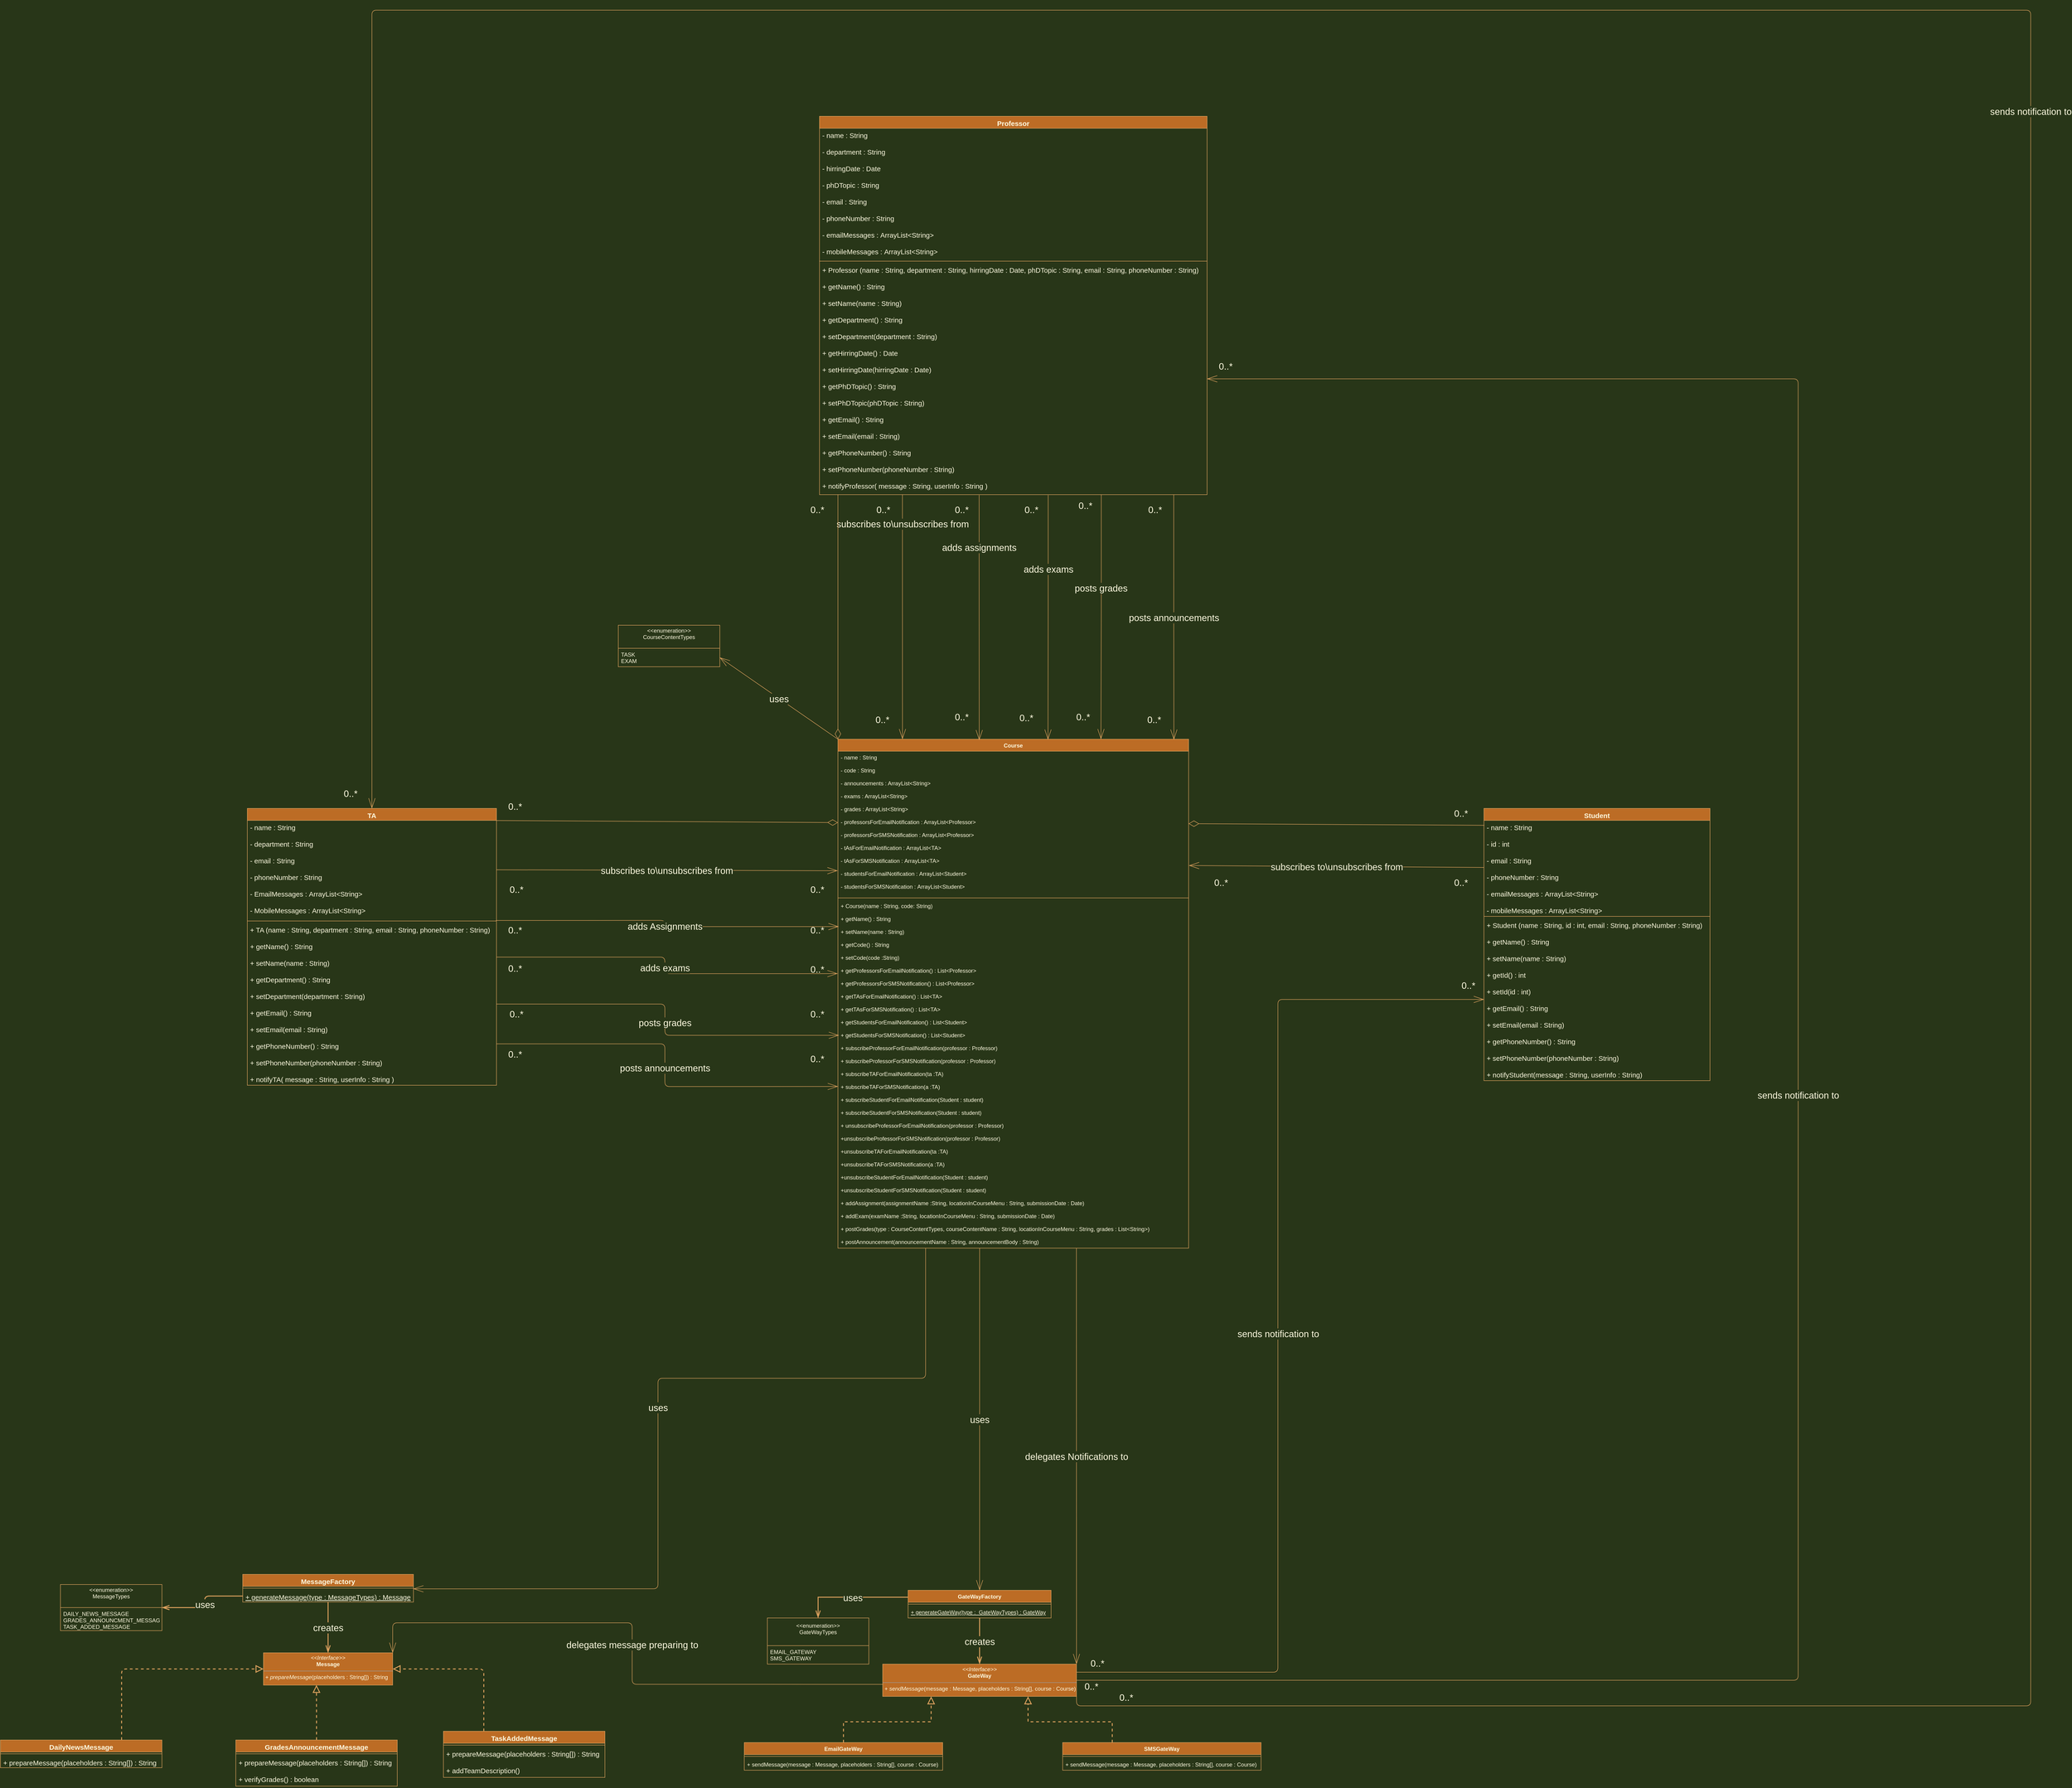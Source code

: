 <mxfile version="18.1.3" type="device"><diagram id="BdNS_vJYzAjDXhUfGTK1" name="Page-1"><mxGraphModel dx="4329" dy="4209" grid="0" gridSize="15" guides="1" tooltips="1" connect="1" arrows="1" fold="1" page="0" pageScale="1" pageWidth="827" pageHeight="1169" background="#283618" math="0" shadow="0"><root><mxCell id="0"/><mxCell id="1" parent="0"/><mxCell id="fVwpx1hT6cZ3T1y3bwBr-12" value="&lt;font style=&quot;font-size: 20px;&quot;&gt;uses&lt;/font&gt;" style="edgeStyle=none;rounded=0;orthogonalLoop=1;jettySize=auto;html=1;exitX=0;exitY=0;exitDx=0;exitDy=0;entryX=1;entryY=0.5;entryDx=0;entryDy=0;endArrow=openThin;endFill=0;endSize=20;labelBackgroundColor=#283618;strokeColor=#DDA15E;fontColor=#FEFAE0;" parent="1" source="BdJLkUhqbCwnDNcCXAj3-1" target="BdJLkUhqbCwnDNcCXAj3-6" edge="1"><mxGeometry relative="1" as="geometry"/></mxCell><mxCell id="pD-SVRFbM2nIo-ixfDKe-26" value="uses" style="edgeStyle=orthogonalEdgeStyle;rounded=1;sketch=0;orthogonalLoop=1;jettySize=auto;html=1;exitX=0.404;exitY=1;exitDx=0;exitDy=0;fontSize=20;endArrow=openThin;endFill=0;endSize=20;exitPerimeter=0;labelBackgroundColor=#283618;strokeColor=#DDA15E;fontColor=#FEFAE0;" parent="1" source="BdJLkUhqbCwnDNcCXAj3-4" target="BdJLkUhqbCwnDNcCXAj3-22" edge="1"><mxGeometry relative="1" as="geometry"><Array as="points"/></mxGeometry></mxCell><mxCell id="pD-SVRFbM2nIo-ixfDKe-27" value="uses" style="edgeStyle=orthogonalEdgeStyle;rounded=1;sketch=0;orthogonalLoop=1;jettySize=auto;html=1;exitX=0.25;exitY=1;exitDx=0;exitDy=0;entryX=0.999;entryY=-0.103;entryDx=0;entryDy=0;fontSize=20;endArrow=openThin;endFill=0;endSize=20;entryPerimeter=0;labelBackgroundColor=#283618;strokeColor=#DDA15E;fontColor=#FEFAE0;" parent="1" source="BdJLkUhqbCwnDNcCXAj3-1" target="BdJLkUhqbCwnDNcCXAj3-54" edge="1"><mxGeometry relative="1" as="geometry"><Array as="points"><mxPoint x="-20" y="145"/><mxPoint x="-600" y="145"/><mxPoint x="-600" y="601"/></Array></mxGeometry></mxCell><mxCell id="BdJLkUhqbCwnDNcCXAj3-1" value="Course" style="swimlane;fontStyle=1;align=center;verticalAlign=top;childLayout=stackLayout;horizontal=1;startSize=26;horizontalStack=0;resizeParent=1;resizeParentMax=0;resizeLast=0;collapsible=1;marginBottom=0;rounded=0;fillColor=#BC6C25;strokeColor=#DDA15E;fontColor=#FEFAE0;" parent="1" vertex="1"><mxGeometry x="-210" y="-1240" width="760" height="1103" as="geometry"><mxRectangle x="390" y="-276" width="70" height="26" as="alternateBounds"/></mxGeometry></mxCell><mxCell id="BdJLkUhqbCwnDNcCXAj3-2" value="- name : String&#10;&#10;- code : String&#10;&#10;- announcements : ArrayList&lt;String&gt;&#10;&#10;- exams : ArrayList&lt;String&gt;&#10;&#10;- grades : ArrayList&lt;String&gt;&#10;&#10;- professorsForEmailNotification : ArrayList&lt;Professor&gt;&#10;&#10;- professorsForSMSNotification : ArrayList&lt;Professor&gt;&#10;&#10;- tAsForEmailNotification : ArrayList&lt;TA&gt;&#10;&#10;- tAsForSMSNotification : ArrayList&lt;TA&gt;&#10;&#10;- studentsForEmailNotification : ArrayList&lt;Student&gt;&#10;&#10;- studentsForSMSNotification : ArrayList&lt;Student&gt;" style="text;strokeColor=none;fillColor=none;align=left;verticalAlign=top;spacingLeft=4;spacingRight=4;overflow=hidden;rotatable=0;points=[[0,0.5],[1,0.5]];portConstraint=eastwest;rounded=0;fontColor=#FEFAE0;" parent="BdJLkUhqbCwnDNcCXAj3-1" vertex="1"><mxGeometry y="26" width="760" height="314" as="geometry"/></mxCell><mxCell id="BdJLkUhqbCwnDNcCXAj3-3" value="" style="line;strokeWidth=1;fillColor=none;align=left;verticalAlign=middle;spacingTop=-1;spacingLeft=3;spacingRight=3;rotatable=0;labelPosition=right;points=[];portConstraint=eastwest;rounded=0;labelBackgroundColor=#283618;strokeColor=#DDA15E;fontColor=#FEFAE0;" parent="BdJLkUhqbCwnDNcCXAj3-1" vertex="1"><mxGeometry y="340" width="760" height="8" as="geometry"/></mxCell><mxCell id="BdJLkUhqbCwnDNcCXAj3-4" value="+ Course(name : String, code: String)&#10;&#10;+ getName() : String&#10;&#10;+ setName(name : String)&#10;&#10;+ getCode() : String&#10;&#10;+ setCode(code :String)&#10;&#10;+ getProfessorsForEmailNotification() : List&lt;Professor&gt;&#10;&#10;+ getProfessorsForSMSNotification() : List&lt;Professor&gt;&#10;&#10;+ getTAsForEmailNotification() : List&lt;TA&gt;&#10;&#10;+ getTAsForSMSNotification() : List&lt;TA&gt;&#10;&#10;+ getStudentsForEmailNotification() : List&lt;Student&gt;&#10;&#10;+ getStudentsForSMSNotification() : List&lt;Student&gt;&#10;&#10;+ subscribeProfessorForEmailNotification(professor : Professor)&#10;&#10;+ subscribeProfessorForSMSNotification(professor : Professor)&#10;&#10;+ subscribeTAForEmailNotification(ta :TA)&#10;&#10;+ subscribeTAForSMSNotification(a :TA)&#10;&#10;+ subscribeStudentForEmailNotification(Student : student)&#10;&#10;+ subscribeStudentForSMSNotification(Student : student)&#10;&#10;+ unsubscribeProfessorForEmailNotification(professor : Professor)&#10;&#10;+unsubscribeProfessorForSMSNotification(professor : Professor)&#10;&#10;+unsubscribeTAForEmailNotification(ta :TA)&#10;&#10;+unsubscribeTAForSMSNotification(a :TA)&#10;&#10;+unsubscribeStudentForEmailNotification(Student : student)&#10;&#10;+unsubscribeStudentForSMSNotification(Student : student)&#10;&#10;+ addAssignment(assignmentName :String, locationInCourseMenu : String, submissionDate : Date)&#10;&#10;+ addExam(examName :String, locationInCourseMenu : String, submissionDate : Date)&#10;&#10;+ postGrades(type : CourseContentTypes, courseContentName : String, locationInCourseMenu : String, grades : List&lt;String&gt;)&#10;&#10;+ postAnnouncement(announcementName : String, announcementBody : String)" style="text;strokeColor=none;fillColor=none;align=left;verticalAlign=top;spacingLeft=4;spacingRight=4;overflow=hidden;rotatable=0;points=[[0,0.5],[1,0.5]];portConstraint=eastwest;rounded=0;fontColor=#FEFAE0;" parent="BdJLkUhqbCwnDNcCXAj3-1" vertex="1"><mxGeometry y="348" width="760" height="755" as="geometry"/></mxCell><mxCell id="BdJLkUhqbCwnDNcCXAj3-5" value="&lt;&lt;enumeration&gt;&gt;&#10;CourseContentTypes&#10;" style="swimlane;fontStyle=0;childLayout=stackLayout;horizontal=1;startSize=50;fillColor=none;horizontalStack=0;resizeParent=1;resizeParentMax=0;resizeLast=0;collapsible=1;marginBottom=0;align=center;rounded=0;strokeColor=#DDA15E;fontColor=#FEFAE0;" parent="1" vertex="1"><mxGeometry x="-686" y="-1487" width="220" height="90" as="geometry"><mxRectangle x="-150" y="-730" width="120" height="40" as="alternateBounds"/></mxGeometry></mxCell><mxCell id="BdJLkUhqbCwnDNcCXAj3-6" value="TASK&#10;EXAM" style="text;strokeColor=none;fillColor=none;align=left;verticalAlign=top;spacingLeft=4;spacingRight=4;overflow=hidden;rotatable=0;points=[[0,0.5],[1,0.5]];portConstraint=eastwest;rounded=0;fontColor=#FEFAE0;" parent="BdJLkUhqbCwnDNcCXAj3-5" vertex="1"><mxGeometry y="50" width="220" height="40" as="geometry"/></mxCell><mxCell id="BdJLkUhqbCwnDNcCXAj3-28" value="" style="group;fontColor=#FEFAE0;" parent="1" vertex="1" connectable="0"><mxGeometry x="-413" y="604.5" width="1120" height="390" as="geometry"/></mxCell><mxCell id="BdJLkUhqbCwnDNcCXAj3-9" value="&lt;&lt;enumeration&gt;&gt;&#10;GateWayTypes&#10;" style="swimlane;fontStyle=0;childLayout=stackLayout;horizontal=1;startSize=60;fillColor=none;horizontalStack=0;resizeParent=1;resizeParentMax=0;resizeLast=0;collapsible=1;marginBottom=0;align=center;rounded=0;strokeColor=#DDA15E;fontColor=#FEFAE0;" parent="BdJLkUhqbCwnDNcCXAj3-28" vertex="1"><mxGeometry x="50" y="60" width="220" height="100" as="geometry"><mxRectangle x="50" y="60" width="100" height="50" as="alternateBounds"/></mxGeometry></mxCell><mxCell id="BdJLkUhqbCwnDNcCXAj3-10" value="EMAIL_GATEWAY&#10;SMS_GATEWAY" style="text;strokeColor=none;fillColor=none;align=left;verticalAlign=top;spacingLeft=4;spacingRight=4;overflow=hidden;rotatable=0;points=[[0,0.5],[1,0.5]];portConstraint=eastwest;rounded=0;fontColor=#FEFAE0;" parent="BdJLkUhqbCwnDNcCXAj3-9" vertex="1"><mxGeometry y="60" width="220" height="40" as="geometry"/></mxCell><mxCell id="BdJLkUhqbCwnDNcCXAj3-12" value="&lt;p style=&quot;margin:0px;margin-top:4px;text-align:center;&quot;&gt;&lt;i&gt;&amp;lt;&amp;lt;Interface&amp;gt;&amp;gt;&lt;/i&gt;&lt;br&gt;&lt;b&gt;GateWay&lt;/b&gt;&lt;br&gt;&lt;/p&gt;&lt;hr size=&quot;1&quot;&gt;&lt;p style=&quot;margin:0px;margin-left:4px;&quot;&gt;&lt;/p&gt;&lt;p style=&quot;margin:0px;margin-left:4px;&quot;&gt;+&amp;nbsp;&lt;i&gt;sendMessage&lt;/i&gt;(message :&amp;nbsp;Message,&amp;nbsp;placeholders :&amp;nbsp;String[],&amp;nbsp;course :&amp;nbsp;Course)&lt;/p&gt;" style="verticalAlign=top;align=left;overflow=fill;fontSize=12;fontFamily=Helvetica;html=1;rounded=0;fillColor=#BC6C25;strokeColor=#DDA15E;fontColor=#FEFAE0;" parent="BdJLkUhqbCwnDNcCXAj3-28" vertex="1"><mxGeometry x="300" y="160" width="420" height="70" as="geometry"/></mxCell><mxCell id="BdJLkUhqbCwnDNcCXAj3-20" style="edgeStyle=orthogonalEdgeStyle;rounded=0;orthogonalLoop=1;jettySize=auto;html=1;exitX=0.5;exitY=0;exitDx=0;exitDy=0;entryX=0.25;entryY=1;entryDx=0;entryDy=0;dashed=1;endArrow=block;endFill=0;strokeWidth=2;endSize=12;labelBackgroundColor=#283618;strokeColor=#DDA15E;fontColor=#FEFAE0;" parent="BdJLkUhqbCwnDNcCXAj3-28" source="BdJLkUhqbCwnDNcCXAj3-13" target="BdJLkUhqbCwnDNcCXAj3-12" edge="1"><mxGeometry relative="1" as="geometry"/></mxCell><mxCell id="BdJLkUhqbCwnDNcCXAj3-13" value="EmailGateWay" style="swimlane;fontStyle=1;align=center;verticalAlign=top;childLayout=stackLayout;horizontal=1;startSize=26;horizontalStack=0;resizeParent=1;resizeParentMax=0;resizeLast=0;collapsible=1;marginBottom=0;rounded=0;fillColor=#BC6C25;strokeColor=#DDA15E;fontColor=#FEFAE0;" parent="BdJLkUhqbCwnDNcCXAj3-28" vertex="1"><mxGeometry y="330" width="430" height="60" as="geometry"><mxRectangle y="330" width="120" height="26" as="alternateBounds"/></mxGeometry></mxCell><mxCell id="BdJLkUhqbCwnDNcCXAj3-15" value="" style="line;strokeWidth=1;fillColor=none;align=left;verticalAlign=middle;spacingTop=-1;spacingLeft=3;spacingRight=3;rotatable=0;labelPosition=right;points=[];portConstraint=eastwest;rounded=0;labelBackgroundColor=#283618;strokeColor=#DDA15E;fontColor=#FEFAE0;" parent="BdJLkUhqbCwnDNcCXAj3-13" vertex="1"><mxGeometry y="26" width="430" height="8" as="geometry"/></mxCell><mxCell id="BdJLkUhqbCwnDNcCXAj3-16" value="+ sendMessage(message : Message, placeholders : String[], course : Course) " style="text;strokeColor=none;fillColor=none;align=left;verticalAlign=top;spacingLeft=4;spacingRight=4;overflow=hidden;rotatable=0;points=[[0,0.5],[1,0.5]];portConstraint=eastwest;rounded=0;fontColor=#FEFAE0;" parent="BdJLkUhqbCwnDNcCXAj3-13" vertex="1"><mxGeometry y="34" width="430" height="26" as="geometry"/></mxCell><mxCell id="BdJLkUhqbCwnDNcCXAj3-21" style="edgeStyle=orthogonalEdgeStyle;rounded=0;orthogonalLoop=1;jettySize=auto;html=1;exitX=0.25;exitY=0;exitDx=0;exitDy=0;entryX=0.75;entryY=1;entryDx=0;entryDy=0;dashed=1;endArrow=block;endFill=0;endSize=12;strokeWidth=2;labelBackgroundColor=#283618;strokeColor=#DDA15E;fontColor=#FEFAE0;" parent="BdJLkUhqbCwnDNcCXAj3-28" source="BdJLkUhqbCwnDNcCXAj3-17" target="BdJLkUhqbCwnDNcCXAj3-12" edge="1"><mxGeometry relative="1" as="geometry"/></mxCell><mxCell id="BdJLkUhqbCwnDNcCXAj3-17" value="SMSGateWay" style="swimlane;fontStyle=1;align=center;verticalAlign=top;childLayout=stackLayout;horizontal=1;startSize=26;horizontalStack=0;resizeParent=1;resizeParentMax=0;resizeLast=0;collapsible=1;marginBottom=0;rounded=0;fillColor=#BC6C25;strokeColor=#DDA15E;fontColor=#FEFAE0;" parent="BdJLkUhqbCwnDNcCXAj3-28" vertex="1"><mxGeometry x="690" y="330" width="430" height="60" as="geometry"><mxRectangle x="690" y="330" width="110" height="26" as="alternateBounds"/></mxGeometry></mxCell><mxCell id="BdJLkUhqbCwnDNcCXAj3-18" value="" style="line;strokeWidth=1;fillColor=none;align=left;verticalAlign=middle;spacingTop=-1;spacingLeft=3;spacingRight=3;rotatable=0;labelPosition=right;points=[];portConstraint=eastwest;rounded=0;labelBackgroundColor=#283618;strokeColor=#DDA15E;fontColor=#FEFAE0;" parent="BdJLkUhqbCwnDNcCXAj3-17" vertex="1"><mxGeometry y="26" width="430" height="8" as="geometry"/></mxCell><mxCell id="BdJLkUhqbCwnDNcCXAj3-19" value="+ sendMessage(message : Message, placeholders : String[], course : Course) " style="text;strokeColor=none;fillColor=none;align=left;verticalAlign=top;spacingLeft=4;spacingRight=4;overflow=hidden;rotatable=0;points=[[0,0.5],[1,0.5]];portConstraint=eastwest;rounded=0;fontColor=#FEFAE0;" parent="BdJLkUhqbCwnDNcCXAj3-17" vertex="1"><mxGeometry y="34" width="430" height="26" as="geometry"/></mxCell><mxCell id="BdJLkUhqbCwnDNcCXAj3-26" value="&lt;font style=&quot;font-size: 20px;&quot;&gt;uses&lt;/font&gt;" style="edgeStyle=orthogonalEdgeStyle;rounded=0;orthogonalLoop=1;jettySize=auto;html=1;exitX=0;exitY=0.25;exitDx=0;exitDy=0;entryX=0.5;entryY=0;entryDx=0;entryDy=0;endArrow=openThin;endFill=0;endSize=12;strokeWidth=2;labelBackgroundColor=#283618;strokeColor=#DDA15E;fontColor=#FEFAE0;" parent="BdJLkUhqbCwnDNcCXAj3-28" source="BdJLkUhqbCwnDNcCXAj3-22" target="BdJLkUhqbCwnDNcCXAj3-9" edge="1"><mxGeometry relative="1" as="geometry"/></mxCell><mxCell id="BdJLkUhqbCwnDNcCXAj3-22" value="GateWayFactory" style="swimlane;fontStyle=1;align=center;verticalAlign=top;childLayout=stackLayout;horizontal=1;startSize=26;horizontalStack=0;resizeParent=1;resizeParentMax=0;resizeLast=0;collapsible=1;marginBottom=0;rounded=0;fillColor=#BC6C25;strokeColor=#DDA15E;fontColor=#FEFAE0;" parent="BdJLkUhqbCwnDNcCXAj3-28" vertex="1"><mxGeometry x="355" width="310" height="60" as="geometry"><mxRectangle x="355" width="130" height="26" as="alternateBounds"/></mxGeometry></mxCell><mxCell id="BdJLkUhqbCwnDNcCXAj3-24" value="" style="line;strokeWidth=1;fillColor=none;align=left;verticalAlign=middle;spacingTop=-1;spacingLeft=3;spacingRight=3;rotatable=0;labelPosition=right;points=[];portConstraint=eastwest;rounded=0;labelBackgroundColor=#283618;strokeColor=#DDA15E;fontColor=#FEFAE0;" parent="BdJLkUhqbCwnDNcCXAj3-22" vertex="1"><mxGeometry y="26" width="310" height="8" as="geometry"/></mxCell><mxCell id="BdJLkUhqbCwnDNcCXAj3-25" value="+ generateGateWay(type :  GateWayTypes) : GateWay" style="text;strokeColor=none;fillColor=none;align=left;verticalAlign=top;spacingLeft=4;spacingRight=4;overflow=hidden;rotatable=0;points=[[0,0.5],[1,0.5]];portConstraint=eastwest;fontStyle=4;rounded=0;fontColor=#FEFAE0;" parent="BdJLkUhqbCwnDNcCXAj3-22" vertex="1"><mxGeometry y="34" width="310" height="26" as="geometry"/></mxCell><mxCell id="BdJLkUhqbCwnDNcCXAj3-27" value="&lt;font style=&quot;font-size: 20px;&quot;&gt;creates&lt;/font&gt;" style="edgeStyle=orthogonalEdgeStyle;orthogonalLoop=1;jettySize=auto;html=1;entryX=0.5;entryY=0;entryDx=0;entryDy=0;fontSize=15;endArrow=openThin;endFill=0;endSize=12;strokeWidth=2;labelBackgroundColor=#283618;strokeColor=#DDA15E;fontColor=#FEFAE0;" parent="BdJLkUhqbCwnDNcCXAj3-28" source="BdJLkUhqbCwnDNcCXAj3-25" target="BdJLkUhqbCwnDNcCXAj3-12" edge="1"><mxGeometry relative="1" as="geometry"><mxPoint x="570" y="100" as="sourcePoint"/><Array as="points"><mxPoint x="510" y="80"/><mxPoint x="510" y="80"/></Array></mxGeometry></mxCell><mxCell id="pD-SVRFbM2nIo-ixfDKe-35" value="0..*" style="text;html=1;strokeColor=none;fillColor=none;align=center;verticalAlign=middle;whiteSpace=wrap;rounded=0;sketch=0;fontSize=20;fontColor=#FEFAE0;" parent="BdJLkUhqbCwnDNcCXAj3-28" vertex="1"><mxGeometry x="798" y="216.5" width="60" height="30" as="geometry"/></mxCell><mxCell id="BdJLkUhqbCwnDNcCXAj3-58" value="" style="group;fontColor=#FEFAE0;" parent="1" vertex="1" connectable="0"><mxGeometry x="-2025" y="570" width="1310" height="459" as="geometry"/></mxCell><mxCell id="BdJLkUhqbCwnDNcCXAj3-33" value="&lt;&lt;enumeration&gt;&gt;&#10;MessageTypes&#10;" style="swimlane;fontStyle=0;childLayout=stackLayout;horizontal=1;startSize=50;fillColor=none;horizontalStack=0;resizeParent=1;resizeParentMax=0;resizeLast=0;collapsible=1;marginBottom=0;align=center;rounded=0;strokeColor=#DDA15E;fontColor=#FEFAE0;" parent="BdJLkUhqbCwnDNcCXAj3-58" vertex="1"><mxGeometry x="130" y="22" width="220" height="100" as="geometry"><mxRectangle x="130" y="22" width="110" height="50" as="alternateBounds"/></mxGeometry></mxCell><mxCell id="BdJLkUhqbCwnDNcCXAj3-34" value="DAILY_NEWS_MESSAGE&#10;GRADES_ANNOUNCMENT_MESSAGE&#10;TASK_ADDED_MESSAGE" style="text;strokeColor=none;fillColor=none;align=left;verticalAlign=top;spacingLeft=4;spacingRight=4;overflow=hidden;rotatable=0;points=[[0,0.5],[1,0.5]];portConstraint=eastwest;rounded=0;fontColor=#FEFAE0;" parent="BdJLkUhqbCwnDNcCXAj3-33" vertex="1"><mxGeometry y="50" width="220" height="50" as="geometry"/></mxCell><mxCell id="BdJLkUhqbCwnDNcCXAj3-36" value="&lt;p style=&quot;margin:0px;margin-top:4px;text-align:center;&quot;&gt;&lt;i&gt;&amp;lt;&amp;lt;Interface&amp;gt;&amp;gt;&lt;/i&gt;&lt;br&gt;&lt;b style=&quot;&quot;&gt;Message&lt;/b&gt;&lt;/p&gt;&lt;hr size=&quot;1&quot;&gt;&lt;p style=&quot;margin:0px;margin-left:4px;&quot;&gt;+&amp;nbsp;&lt;i&gt;prepareMessage&lt;/i&gt;(placeholders :&amp;nbsp;String[]) :&amp;nbsp;String&lt;/p&gt;" style="verticalAlign=top;align=left;overflow=fill;fontSize=12;fontFamily=Helvetica;html=1;fillColor=#BC6C25;strokeColor=#DDA15E;fontColor=#FEFAE0;" parent="BdJLkUhqbCwnDNcCXAj3-58" vertex="1"><mxGeometry x="570" y="170" width="280" height="70" as="geometry"/></mxCell><mxCell id="BdJLkUhqbCwnDNcCXAj3-48" style="edgeStyle=orthogonalEdgeStyle;orthogonalLoop=1;jettySize=auto;html=1;exitX=0.75;exitY=0;exitDx=0;exitDy=0;entryX=0;entryY=0.5;entryDx=0;entryDy=0;fontSize=15;endArrow=block;endFill=0;endSize=12;strokeWidth=2;dashed=1;labelBackgroundColor=#283618;strokeColor=#DDA15E;fontColor=#FEFAE0;" parent="BdJLkUhqbCwnDNcCXAj3-58" source="BdJLkUhqbCwnDNcCXAj3-37" target="BdJLkUhqbCwnDNcCXAj3-36" edge="1"><mxGeometry relative="1" as="geometry"/></mxCell><mxCell id="BdJLkUhqbCwnDNcCXAj3-37" value="DailyNewsMessage" style="swimlane;fontStyle=1;align=center;verticalAlign=top;childLayout=stackLayout;horizontal=1;startSize=26;horizontalStack=0;resizeParent=1;resizeParentMax=0;resizeLast=0;collapsible=1;marginBottom=0;fontSize=15;fillColor=#BC6C25;strokeColor=#DDA15E;fontColor=#FEFAE0;" parent="BdJLkUhqbCwnDNcCXAj3-58" vertex="1"><mxGeometry y="359" width="350" height="60" as="geometry"><mxRectangle y="359" width="170" height="26" as="alternateBounds"/></mxGeometry></mxCell><mxCell id="BdJLkUhqbCwnDNcCXAj3-39" value="" style="line;strokeWidth=1;fillColor=none;align=left;verticalAlign=middle;spacingTop=-1;spacingLeft=3;spacingRight=3;rotatable=0;labelPosition=right;points=[];portConstraint=eastwest;fontSize=15;labelBackgroundColor=#283618;strokeColor=#DDA15E;fontColor=#FEFAE0;" parent="BdJLkUhqbCwnDNcCXAj3-37" vertex="1"><mxGeometry y="26" width="350" height="8" as="geometry"/></mxCell><mxCell id="BdJLkUhqbCwnDNcCXAj3-40" value="+ prepareMessage(placeholders : String[]) : String" style="text;strokeColor=none;fillColor=none;align=left;verticalAlign=top;spacingLeft=4;spacingRight=4;overflow=hidden;rotatable=0;points=[[0,0.5],[1,0.5]];portConstraint=eastwest;fontSize=15;fontColor=#FEFAE0;" parent="BdJLkUhqbCwnDNcCXAj3-37" vertex="1"><mxGeometry y="34" width="350" height="26" as="geometry"/></mxCell><mxCell id="BdJLkUhqbCwnDNcCXAj3-49" style="edgeStyle=orthogonalEdgeStyle;orthogonalLoop=1;jettySize=auto;html=1;exitX=0.5;exitY=0;exitDx=0;exitDy=0;entryX=0.41;entryY=0.994;entryDx=0;entryDy=0;entryPerimeter=0;dashed=1;fontSize=15;endArrow=block;endFill=0;endSize=12;strokeWidth=2;labelBackgroundColor=#283618;strokeColor=#DDA15E;fontColor=#FEFAE0;" parent="BdJLkUhqbCwnDNcCXAj3-58" source="BdJLkUhqbCwnDNcCXAj3-41" target="BdJLkUhqbCwnDNcCXAj3-36" edge="1"><mxGeometry relative="1" as="geometry"/></mxCell><mxCell id="BdJLkUhqbCwnDNcCXAj3-41" value="GradesAnnouncementMessage" style="swimlane;fontStyle=1;align=center;verticalAlign=top;childLayout=stackLayout;horizontal=1;startSize=26;horizontalStack=0;resizeParent=1;resizeParentMax=0;resizeLast=0;collapsible=1;marginBottom=0;fontSize=15;fillColor=#BC6C25;strokeColor=#DDA15E;fontColor=#FEFAE0;" parent="BdJLkUhqbCwnDNcCXAj3-58" vertex="1"><mxGeometry x="510" y="359" width="350" height="100" as="geometry"><mxRectangle x="510" y="359" width="260" height="26" as="alternateBounds"/></mxGeometry></mxCell><mxCell id="BdJLkUhqbCwnDNcCXAj3-42" value="" style="line;strokeWidth=1;fillColor=none;align=left;verticalAlign=middle;spacingTop=-1;spacingLeft=3;spacingRight=3;rotatable=0;labelPosition=right;points=[];portConstraint=eastwest;fontSize=15;labelBackgroundColor=#283618;strokeColor=#DDA15E;fontColor=#FEFAE0;" parent="BdJLkUhqbCwnDNcCXAj3-41" vertex="1"><mxGeometry y="26" width="350" height="8" as="geometry"/></mxCell><mxCell id="BdJLkUhqbCwnDNcCXAj3-43" value="+ prepareMessage(placeholders : String[]) : String&#10;&#10;+ verifyGrades() : boolean" style="text;strokeColor=none;fillColor=none;align=left;verticalAlign=top;spacingLeft=4;spacingRight=4;overflow=hidden;rotatable=0;points=[[0,0.5],[1,0.5]];portConstraint=eastwest;fontSize=15;fontColor=#FEFAE0;" parent="BdJLkUhqbCwnDNcCXAj3-41" vertex="1"><mxGeometry y="34" width="350" height="66" as="geometry"/></mxCell><mxCell id="BdJLkUhqbCwnDNcCXAj3-50" style="edgeStyle=orthogonalEdgeStyle;orthogonalLoop=1;jettySize=auto;html=1;exitX=0.25;exitY=0;exitDx=0;exitDy=0;entryX=1;entryY=0.5;entryDx=0;entryDy=0;dashed=1;fontSize=15;endArrow=block;endFill=0;endSize=12;strokeWidth=2;labelBackgroundColor=#283618;strokeColor=#DDA15E;fontColor=#FEFAE0;" parent="BdJLkUhqbCwnDNcCXAj3-58" source="BdJLkUhqbCwnDNcCXAj3-44" target="BdJLkUhqbCwnDNcCXAj3-36" edge="1"><mxGeometry relative="1" as="geometry"/></mxCell><mxCell id="BdJLkUhqbCwnDNcCXAj3-44" value="TaskAddedMessage" style="swimlane;fontStyle=1;align=center;verticalAlign=top;childLayout=stackLayout;horizontal=1;startSize=26;horizontalStack=0;resizeParent=1;resizeParentMax=0;resizeLast=0;collapsible=1;marginBottom=0;fontSize=15;fillColor=#BC6C25;strokeColor=#DDA15E;fontColor=#FEFAE0;" parent="BdJLkUhqbCwnDNcCXAj3-58" vertex="1"><mxGeometry x="960" y="340" width="350" height="100" as="geometry"><mxRectangle x="960" y="340" width="180" height="26" as="alternateBounds"/></mxGeometry></mxCell><mxCell id="BdJLkUhqbCwnDNcCXAj3-45" value="" style="line;strokeWidth=1;fillColor=none;align=left;verticalAlign=middle;spacingTop=-1;spacingLeft=3;spacingRight=3;rotatable=0;labelPosition=right;points=[];portConstraint=eastwest;fontSize=15;labelBackgroundColor=#283618;strokeColor=#DDA15E;fontColor=#FEFAE0;" parent="BdJLkUhqbCwnDNcCXAj3-44" vertex="1"><mxGeometry y="26" width="350" height="8" as="geometry"/></mxCell><mxCell id="BdJLkUhqbCwnDNcCXAj3-46" value="+ prepareMessage(placeholders : String[]) : String&#10;&#10;+ addTeamDescription()" style="text;strokeColor=none;fillColor=none;align=left;verticalAlign=top;spacingLeft=4;spacingRight=4;overflow=hidden;rotatable=0;points=[[0,0.5],[1,0.5]];portConstraint=eastwest;fontSize=15;fontColor=#FEFAE0;" parent="BdJLkUhqbCwnDNcCXAj3-44" vertex="1"><mxGeometry y="34" width="350" height="66" as="geometry"/></mxCell><mxCell id="BdJLkUhqbCwnDNcCXAj3-55" value="&lt;font style=&quot;font-size: 20px;&quot;&gt;creates&lt;/font&gt;" style="edgeStyle=orthogonalEdgeStyle;orthogonalLoop=1;jettySize=auto;html=1;entryX=0.5;entryY=0;entryDx=0;entryDy=0;fontSize=15;endArrow=openThin;endFill=0;endSize=12;strokeWidth=2;labelBackgroundColor=#283618;strokeColor=#DDA15E;fontColor=#FEFAE0;" parent="BdJLkUhqbCwnDNcCXAj3-58" source="BdJLkUhqbCwnDNcCXAj3-51" target="BdJLkUhqbCwnDNcCXAj3-36" edge="1"><mxGeometry relative="1" as="geometry"/></mxCell><mxCell id="BdJLkUhqbCwnDNcCXAj3-51" value="MessageFactory" style="swimlane;fontStyle=1;align=center;verticalAlign=top;childLayout=stackLayout;horizontal=1;startSize=26;horizontalStack=0;resizeParent=1;resizeParentMax=0;resizeLast=0;collapsible=1;marginBottom=0;fontSize=15;fillColor=#BC6C25;strokeColor=#DDA15E;fontColor=#FEFAE0;" parent="BdJLkUhqbCwnDNcCXAj3-58" vertex="1"><mxGeometry x="525" width="370" height="60" as="geometry"><mxRectangle x="525" width="150" height="26" as="alternateBounds"/></mxGeometry></mxCell><mxCell id="BdJLkUhqbCwnDNcCXAj3-53" value="" style="line;strokeWidth=1;fillColor=none;align=left;verticalAlign=middle;spacingTop=-1;spacingLeft=3;spacingRight=3;rotatable=0;labelPosition=right;points=[];portConstraint=eastwest;fontSize=15;labelBackgroundColor=#283618;strokeColor=#DDA15E;fontColor=#FEFAE0;" parent="BdJLkUhqbCwnDNcCXAj3-51" vertex="1"><mxGeometry y="26" width="370" height="8" as="geometry"/></mxCell><mxCell id="BdJLkUhqbCwnDNcCXAj3-54" value="+ generateMessage(type : MessageTypes) : Message" style="text;strokeColor=none;fillColor=none;align=left;verticalAlign=top;spacingLeft=4;spacingRight=4;overflow=hidden;rotatable=0;points=[[0,0.5],[1,0.5]];portConstraint=eastwest;fontSize=15;fontStyle=4;fontColor=#FEFAE0;" parent="BdJLkUhqbCwnDNcCXAj3-51" vertex="1"><mxGeometry y="34" width="370" height="26" as="geometry"/></mxCell><mxCell id="BdJLkUhqbCwnDNcCXAj3-57" value="&lt;font style=&quot;font-size: 20px;&quot;&gt;uses&lt;/font&gt;" style="edgeStyle=orthogonalEdgeStyle;orthogonalLoop=1;jettySize=auto;html=1;exitX=0;exitY=0.5;exitDx=0;exitDy=0;entryX=1;entryY=0.5;entryDx=0;entryDy=0;fontSize=15;endArrow=openThin;endFill=0;endSize=12;strokeWidth=2;labelBackgroundColor=#283618;strokeColor=#DDA15E;fontColor=#FEFAE0;" parent="BdJLkUhqbCwnDNcCXAj3-58" source="BdJLkUhqbCwnDNcCXAj3-54" target="BdJLkUhqbCwnDNcCXAj3-33" edge="1"><mxGeometry relative="1" as="geometry"/></mxCell><mxCell id="fVwpx1hT6cZ3T1y3bwBr-7" value="&lt;font style=&quot;font-size: 20px;&quot;&gt;subscribes to\&lt;/font&gt;&lt;span style=&quot;font-size: 20px;&quot;&gt;unsubscribes&amp;nbsp;from&lt;/span&gt;" style="edgeStyle=none;rounded=0;orthogonalLoop=1;jettySize=auto;html=1;endArrow=openThin;endFill=0;endSize=20;exitX=0.214;exitY=1;exitDx=0;exitDy=0;exitPerimeter=0;entryX=0.184;entryY=0;entryDx=0;entryDy=0;entryPerimeter=0;labelBackgroundColor=#283618;strokeColor=#DDA15E;fontColor=#FEFAE0;" parent="1" source="BdJLkUhqbCwnDNcCXAj3-62" target="BdJLkUhqbCwnDNcCXAj3-1" edge="1"><mxGeometry x="-0.766" relative="1" as="geometry"><mxPoint y="1" as="offset"/></mxGeometry></mxCell><mxCell id="pD-SVRFbM2nIo-ixfDKe-14" value="adds assignments" style="edgeStyle=orthogonalEdgeStyle;rounded=1;sketch=0;orthogonalLoop=1;jettySize=auto;html=1;fontSize=20;endArrow=openThin;endFill=0;endSize=20;entryX=0.403;entryY=0.002;entryDx=0;entryDy=0;entryPerimeter=0;exitX=0.412;exitY=1.002;exitDx=0;exitDy=0;exitPerimeter=0;labelBackgroundColor=#283618;strokeColor=#DDA15E;fontColor=#FEFAE0;" parent="1" source="BdJLkUhqbCwnDNcCXAj3-62" target="BdJLkUhqbCwnDNcCXAj3-1" edge="1"><mxGeometry x="-0.563" relative="1" as="geometry"><mxPoint x="90" y="-1460" as="sourcePoint"/><mxPoint y="-3" as="offset"/></mxGeometry></mxCell><mxCell id="pD-SVRFbM2nIo-ixfDKe-17" value="adds exams" style="edgeStyle=orthogonalEdgeStyle;rounded=1;sketch=0;orthogonalLoop=1;jettySize=auto;html=1;exitX=0.59;exitY=1.002;exitDx=0;exitDy=0;fontSize=20;endArrow=openThin;endFill=0;endSize=20;exitPerimeter=0;entryX=0.599;entryY=0.001;entryDx=0;entryDy=0;entryPerimeter=0;labelBackgroundColor=#283618;strokeColor=#DDA15E;fontColor=#FEFAE0;" parent="1" source="BdJLkUhqbCwnDNcCXAj3-62" target="BdJLkUhqbCwnDNcCXAj3-1" edge="1"><mxGeometry x="-0.382" relative="1" as="geometry"><mxPoint x="298" y="-1323" as="targetPoint"/><Array as="points"/><mxPoint y="-4" as="offset"/></mxGeometry></mxCell><mxCell id="pD-SVRFbM2nIo-ixfDKe-20" value="posts grades" style="edgeStyle=orthogonalEdgeStyle;rounded=1;sketch=0;orthogonalLoop=1;jettySize=auto;html=1;exitX=0.727;exitY=1;exitDx=0;exitDy=0;entryX=0.75;entryY=0;entryDx=0;entryDy=0;fontSize=20;endArrow=openThin;endFill=0;endSize=20;exitPerimeter=0;labelBackgroundColor=#283618;strokeColor=#DDA15E;fontColor=#FEFAE0;" parent="1" source="BdJLkUhqbCwnDNcCXAj3-62" target="BdJLkUhqbCwnDNcCXAj3-1" edge="1"><mxGeometry x="-0.239" y="-1" relative="1" as="geometry"><Array as="points"/><mxPoint as="offset"/></mxGeometry></mxCell><mxCell id="pD-SVRFbM2nIo-ixfDKe-23" value="posts announcements" style="edgeStyle=orthogonalEdgeStyle;rounded=1;sketch=0;orthogonalLoop=1;jettySize=auto;html=1;exitX=0.914;exitY=1.001;exitDx=0;exitDy=0;entryX=0.958;entryY=0.001;entryDx=0;entryDy=0;entryPerimeter=0;fontSize=20;endArrow=openThin;endFill=0;endSize=20;exitPerimeter=0;labelBackgroundColor=#283618;strokeColor=#DDA15E;fontColor=#FEFAE0;" parent="1" source="BdJLkUhqbCwnDNcCXAj3-62" target="BdJLkUhqbCwnDNcCXAj3-1" edge="1"><mxGeometry relative="1" as="geometry"><Array as="points"/></mxGeometry></mxCell><mxCell id="BdJLkUhqbCwnDNcCXAj3-59" value="Professor" style="swimlane;fontStyle=1;align=center;verticalAlign=top;childLayout=stackLayout;horizontal=1;startSize=26;horizontalStack=0;resizeParent=1;resizeParentMax=0;resizeLast=0;collapsible=1;marginBottom=0;fontSize=15;fillColor=#BC6C25;strokeColor=#DDA15E;fontColor=#FEFAE0;" parent="1" vertex="1"><mxGeometry x="-250" y="-2590" width="840" height="820" as="geometry"/></mxCell><mxCell id="BdJLkUhqbCwnDNcCXAj3-60" value="- name : String&#10;&#10;- department : String&#10;&#10;- hirringDate : Date&#10;&#10;- phDTopic : String&#10;&#10;- email : String&#10;&#10;- phoneNumber : String&#10;&#10;- emailMessages : ArrayList&lt;String&gt;&#10;&#10;- mobileMessages : ArrayList&lt;String&gt;" style="text;strokeColor=none;fillColor=none;align=left;verticalAlign=top;spacingLeft=4;spacingRight=4;overflow=hidden;rotatable=0;points=[[0,0.5],[1,0.5]];portConstraint=eastwest;fontSize=15;fontColor=#FEFAE0;" parent="BdJLkUhqbCwnDNcCXAj3-59" vertex="1"><mxGeometry y="26" width="840" height="284" as="geometry"/></mxCell><mxCell id="BdJLkUhqbCwnDNcCXAj3-61" value="" style="line;strokeWidth=1;fillColor=none;align=left;verticalAlign=middle;spacingTop=-1;spacingLeft=3;spacingRight=3;rotatable=0;labelPosition=right;points=[];portConstraint=eastwest;fontSize=15;labelBackgroundColor=#283618;strokeColor=#DDA15E;fontColor=#FEFAE0;" parent="BdJLkUhqbCwnDNcCXAj3-59" vertex="1"><mxGeometry y="310" width="840" height="8" as="geometry"/></mxCell><mxCell id="BdJLkUhqbCwnDNcCXAj3-62" value="+ Professor (name : String, department : String, hirringDate : Date, phDTopic : String, email : String, phoneNumber : String)&#10;&#10;+ getName() : String&#10;&#10;+ setName(name : String)&#10;&#10;+ getDepartment() : String&#10;&#10;+ setDepartment(department : String)&#10;&#10;+ getHirringDate() : Date&#10;&#10;+ setHirringDate(hirringDate : Date)&#10;&#10;+ getPhDTopic() : String&#10;&#10;+ setPhDTopic(phDTopic : String)&#10;&#10;+ getEmail() : String&#10;&#10;+ setEmail(email : String)&#10;&#10;+ getPhoneNumber() : String&#10;&#10;+ setPhoneNumber(phoneNumber : String)&#10;&#10;+ notifyProfessor( message : String, userInfo : String )" style="text;strokeColor=none;fillColor=none;align=left;verticalAlign=top;spacingLeft=4;spacingRight=4;overflow=hidden;rotatable=0;points=[[0,0.5],[1,0.5]];portConstraint=eastwest;fontSize=15;fontColor=#FEFAE0;" parent="BdJLkUhqbCwnDNcCXAj3-59" vertex="1"><mxGeometry y="318" width="840" height="502" as="geometry"/></mxCell><mxCell id="pD-SVRFbM2nIo-ixfDKe-2" value="adds Assignments" style="edgeStyle=orthogonalEdgeStyle;curved=0;rounded=1;sketch=0;orthogonalLoop=1;jettySize=auto;html=1;exitX=0.998;exitY=0.354;exitDx=0;exitDy=0;fontSize=20;endArrow=openThin;endFill=0;endSize=20;entryX=0.002;entryY=0.077;entryDx=0;entryDy=0;entryPerimeter=0;exitPerimeter=0;labelBackgroundColor=#283618;strokeColor=#DDA15E;fontColor=#FEFAE0;" parent="1" source="BdJLkUhqbCwnDNcCXAj3-65" target="BdJLkUhqbCwnDNcCXAj3-4" edge="1"><mxGeometry relative="1" as="geometry"/></mxCell><mxCell id="pD-SVRFbM2nIo-ixfDKe-11" value="posts announcements" style="edgeStyle=orthogonalEdgeStyle;curved=0;rounded=1;sketch=0;orthogonalLoop=1;jettySize=auto;html=1;exitX=1;exitY=0.745;exitDx=0;exitDy=0;entryX=0;entryY=0.536;entryDx=0;entryDy=0;fontSize=20;endArrow=openThin;endFill=0;endSize=20;exitPerimeter=0;entryPerimeter=0;labelBackgroundColor=#283618;strokeColor=#DDA15E;fontColor=#FEFAE0;" parent="1" source="BdJLkUhqbCwnDNcCXAj3-66" target="BdJLkUhqbCwnDNcCXAj3-4" edge="1"><mxGeometry relative="1" as="geometry"/></mxCell><mxCell id="BdJLkUhqbCwnDNcCXAj3-63" value="TA" style="swimlane;fontStyle=1;align=center;verticalAlign=top;childLayout=stackLayout;horizontal=1;startSize=26;horizontalStack=0;resizeParent=1;resizeParentMax=0;resizeLast=0;collapsible=1;marginBottom=0;fontSize=15;fillColor=#BC6C25;strokeColor=#DDA15E;fontColor=#FEFAE0;" parent="1" vertex="1"><mxGeometry x="-1490" y="-1090" width="540" height="600" as="geometry"/></mxCell><mxCell id="BdJLkUhqbCwnDNcCXAj3-64" value="- name : String&#10;&#10;- department : String&#10;&#10;- email : String&#10;&#10;- phoneNumber : String&#10;&#10;- EmailMessages : ArrayList&lt;String&gt;&#10;&#10;- MobileMessages : ArrayList&lt;String&gt;" style="text;strokeColor=none;fillColor=none;align=left;verticalAlign=top;spacingLeft=4;spacingRight=4;overflow=hidden;rotatable=0;points=[[0,0.5],[1,0.5]];portConstraint=eastwest;fontSize=15;fontColor=#FEFAE0;" parent="BdJLkUhqbCwnDNcCXAj3-63" vertex="1"><mxGeometry y="26" width="540" height="214" as="geometry"/></mxCell><mxCell id="BdJLkUhqbCwnDNcCXAj3-65" value="" style="line;strokeWidth=1;fillColor=none;align=left;verticalAlign=middle;spacingTop=-1;spacingLeft=3;spacingRight=3;rotatable=0;labelPosition=right;points=[];portConstraint=eastwest;fontSize=15;labelBackgroundColor=#283618;strokeColor=#DDA15E;fontColor=#FEFAE0;" parent="BdJLkUhqbCwnDNcCXAj3-63" vertex="1"><mxGeometry y="240" width="540" height="8" as="geometry"/></mxCell><mxCell id="BdJLkUhqbCwnDNcCXAj3-66" value="+ TA (name : String, department : String, email : String, phoneNumber : String)&#10;&#10;+ getName() : String&#10;&#10;+ setName(name : String)&#10;&#10;+ getDepartment() : String&#10;&#10;+ setDepartment(department : String)&#10;&#10;+ getEmail() : String&#10;&#10;+ setEmail(email : String)&#10;&#10;+ getPhoneNumber() : String&#10;&#10;+ setPhoneNumber(phoneNumber : String)&#10;&#10;+ notifyTA( message : String, userInfo : String )" style="text;strokeColor=none;fillColor=none;align=left;verticalAlign=top;spacingLeft=4;spacingRight=4;overflow=hidden;rotatable=0;points=[[0,0.5],[1,0.5]];portConstraint=eastwest;fontSize=15;fontColor=#FEFAE0;" parent="BdJLkUhqbCwnDNcCXAj3-63" vertex="1"><mxGeometry y="248" width="540" height="352" as="geometry"/></mxCell><mxCell id="BdJLkUhqbCwnDNcCXAj3-69" value="Student" style="swimlane;fontStyle=1;align=center;verticalAlign=top;childLayout=stackLayout;horizontal=1;startSize=26;horizontalStack=0;resizeParent=1;resizeParentMax=0;resizeLast=0;collapsible=1;marginBottom=0;fontSize=15;fillColor=#BC6C25;strokeColor=#DDA15E;fontColor=#FEFAE0;" parent="1" vertex="1"><mxGeometry x="1190" y="-1090" width="490" height="590" as="geometry"/></mxCell><mxCell id="BdJLkUhqbCwnDNcCXAj3-70" value="- name : String&#10;&#10;- id : int&#10;&#10;- email : String&#10;&#10;- phoneNumber : String&#10;&#10;- emailMessages : ArrayList&lt;String&gt;&#10;&#10;- mobileMessages : ArrayList&lt;String&gt;&#10;" style="text;strokeColor=none;fillColor=none;align=left;verticalAlign=top;spacingLeft=4;spacingRight=4;overflow=hidden;rotatable=0;points=[[0,0.5],[1,0.5]];portConstraint=eastwest;fontSize=15;fontColor=#FEFAE0;" parent="BdJLkUhqbCwnDNcCXAj3-69" vertex="1"><mxGeometry y="26" width="490" height="204" as="geometry"/></mxCell><mxCell id="BdJLkUhqbCwnDNcCXAj3-71" value="" style="line;strokeWidth=1;fillColor=none;align=left;verticalAlign=middle;spacingTop=-1;spacingLeft=3;spacingRight=3;rotatable=0;labelPosition=right;points=[];portConstraint=eastwest;fontSize=15;labelBackgroundColor=#283618;strokeColor=#DDA15E;fontColor=#FEFAE0;" parent="BdJLkUhqbCwnDNcCXAj3-69" vertex="1"><mxGeometry y="230" width="490" height="8" as="geometry"/></mxCell><mxCell id="BdJLkUhqbCwnDNcCXAj3-72" value="+ Student (name : String, id : int, email : String, phoneNumber : String)&#10;&#10;+ getName() : String&#10;&#10;+ setName(name : String)&#10;&#10;+ getId() : int&#10;&#10;+ setId(id : int)&#10;&#10;+ getEmail() : String&#10;&#10;+ setEmail(email : String)&#10;&#10;+ getPhoneNumber() : String&#10;&#10;+ setPhoneNumber(phoneNumber : String)&#10;&#10;+ notifyStudent(message : String, userInfo : String)" style="text;strokeColor=none;fillColor=none;align=left;verticalAlign=top;spacingLeft=4;spacingRight=4;overflow=hidden;rotatable=0;points=[[0,0.5],[1,0.5]];portConstraint=eastwest;fontSize=15;fontColor=#FEFAE0;" parent="BdJLkUhqbCwnDNcCXAj3-69" vertex="1"><mxGeometry y="238" width="490" height="352" as="geometry"/></mxCell><mxCell id="fVwpx1hT6cZ3T1y3bwBr-1" style="edgeStyle=orthogonalEdgeStyle;rounded=0;orthogonalLoop=1;jettySize=auto;html=1;entryX=0;entryY=0;entryDx=0;entryDy=0;endArrow=diamondThin;endFill=0;endSize=20;labelBackgroundColor=#283618;strokeColor=#DDA15E;fontColor=#FEFAE0;" parent="1" source="BdJLkUhqbCwnDNcCXAj3-62" target="BdJLkUhqbCwnDNcCXAj3-1" edge="1"><mxGeometry relative="1" as="geometry"><Array as="points"><mxPoint x="-210" y="-1600"/><mxPoint x="-210" y="-1600"/></Array></mxGeometry></mxCell><mxCell id="fVwpx1hT6cZ3T1y3bwBr-4" style="edgeStyle=none;rounded=0;orthogonalLoop=1;jettySize=auto;html=1;endArrow=diamondThin;endFill=0;endSize=20;exitX=0.999;exitY=0.001;exitDx=0;exitDy=0;exitPerimeter=0;labelBackgroundColor=#283618;strokeColor=#DDA15E;fontColor=#FEFAE0;" parent="1" source="BdJLkUhqbCwnDNcCXAj3-64" target="BdJLkUhqbCwnDNcCXAj3-2" edge="1"><mxGeometry relative="1" as="geometry"/></mxCell><mxCell id="fVwpx1hT6cZ3T1y3bwBr-6" style="edgeStyle=none;rounded=0;orthogonalLoop=1;jettySize=auto;html=1;entryX=1;entryY=0.5;entryDx=0;entryDy=0;endArrow=diamondThin;endFill=0;endSize=20;exitX=0.002;exitY=0.052;exitDx=0;exitDy=0;exitPerimeter=0;labelBackgroundColor=#283618;strokeColor=#DDA15E;fontColor=#FEFAE0;" parent="1" source="BdJLkUhqbCwnDNcCXAj3-70" target="BdJLkUhqbCwnDNcCXAj3-2" edge="1"><mxGeometry relative="1" as="geometry"><mxPoint x="1140" y="-1020" as="sourcePoint"/></mxGeometry></mxCell><mxCell id="fVwpx1hT6cZ3T1y3bwBr-8" value="&lt;font style=&quot;font-size: 20px;&quot;&gt;subscribes to\&lt;/font&gt;&lt;span style=&quot;font-size: 20px;&quot;&gt;unsubscribes&amp;nbsp;from&lt;/span&gt;" style="edgeStyle=none;rounded=0;orthogonalLoop=1;jettySize=auto;html=1;exitX=0;exitY=0.5;exitDx=0;exitDy=0;endArrow=openThin;endFill=0;endSize=20;entryX=1.001;entryY=0.789;entryDx=0;entryDy=0;entryPerimeter=0;labelBackgroundColor=#283618;strokeColor=#DDA15E;fontColor=#FEFAE0;" parent="1" source="BdJLkUhqbCwnDNcCXAj3-70" target="BdJLkUhqbCwnDNcCXAj3-2" edge="1"><mxGeometry relative="1" as="geometry"><mxPoint x="660" y="-962" as="targetPoint"/></mxGeometry></mxCell><mxCell id="fVwpx1hT6cZ3T1y3bwBr-9" value="&lt;font style=&quot;font-size: 20px;&quot;&gt;subscribes to\&lt;/font&gt;&lt;span style=&quot;font-size: 20px;&quot;&gt;unsubscribes&amp;nbsp;from&lt;/span&gt;" style="edgeStyle=none;rounded=0;orthogonalLoop=1;jettySize=auto;html=1;exitX=1;exitY=0.5;exitDx=0;exitDy=0;endArrow=openThin;endFill=0;endSize=20;entryX=-0.001;entryY=0.825;entryDx=0;entryDy=0;entryPerimeter=0;labelBackgroundColor=#283618;strokeColor=#DDA15E;fontColor=#FEFAE0;" parent="1" source="BdJLkUhqbCwnDNcCXAj3-64" target="BdJLkUhqbCwnDNcCXAj3-2" edge="1"><mxGeometry relative="1" as="geometry"/></mxCell><mxCell id="fVwpx1hT6cZ3T1y3bwBr-13" value="0..*" style="text;html=1;align=center;verticalAlign=middle;resizable=0;points=[];autosize=1;strokeColor=none;fillColor=none;fontSize=20;fontColor=#FEFAE0;" parent="1" vertex="1"><mxGeometry x="-285" y="-1753" width="60" height="30" as="geometry"/></mxCell><mxCell id="fVwpx1hT6cZ3T1y3bwBr-14" value="0..*" style="text;html=1;align=center;verticalAlign=middle;resizable=0;points=[];autosize=1;strokeColor=none;fillColor=none;fontSize=20;fontColor=#FEFAE0;" parent="1" vertex="1"><mxGeometry x="-940" y="-1110" width="60" height="30" as="geometry"/></mxCell><mxCell id="fVwpx1hT6cZ3T1y3bwBr-15" value="0..*" style="text;html=1;align=center;verticalAlign=middle;resizable=0;points=[];autosize=1;strokeColor=none;fillColor=none;fontSize=20;fontColor=#FEFAE0;" parent="1" vertex="1"><mxGeometry x="1110" y="-1095" width="60" height="30" as="geometry"/></mxCell><mxCell id="fVwpx1hT6cZ3T1y3bwBr-17" value="0..*" style="text;html=1;align=center;verticalAlign=middle;resizable=0;points=[];autosize=1;strokeColor=none;fillColor=none;fontSize=20;fontColor=#FEFAE0;" parent="1" vertex="1"><mxGeometry x="-937" y="-930" width="60" height="30" as="geometry"/></mxCell><mxCell id="fVwpx1hT6cZ3T1y3bwBr-18" value="0..*" style="text;html=1;align=center;verticalAlign=middle;resizable=0;points=[];autosize=1;strokeColor=none;fillColor=none;fontSize=20;fontColor=#FEFAE0;" parent="1" vertex="1"><mxGeometry x="590" y="-945" width="60" height="30" as="geometry"/></mxCell><mxCell id="fVwpx1hT6cZ3T1y3bwBr-19" value="0..*" style="text;html=1;align=center;verticalAlign=middle;resizable=0;points=[];autosize=1;strokeColor=none;fillColor=none;fontSize=20;fontColor=#FEFAE0;" parent="1" vertex="1"><mxGeometry x="1110" y="-945" width="60" height="30" as="geometry"/></mxCell><mxCell id="fVwpx1hT6cZ3T1y3bwBr-20" value="0..*" style="text;html=1;align=center;verticalAlign=middle;resizable=0;points=[];autosize=1;strokeColor=none;fillColor=none;fontSize=20;fontColor=#FEFAE0;" parent="1" vertex="1"><mxGeometry x="-144" y="-1298" width="60" height="30" as="geometry"/></mxCell><mxCell id="fVwpx1hT6cZ3T1y3bwBr-21" value="0..*" style="text;html=1;align=center;verticalAlign=middle;resizable=0;points=[];autosize=1;strokeColor=none;fillColor=none;fontSize=20;fontColor=#FEFAE0;" parent="1" vertex="1"><mxGeometry x="-142" y="-1753" width="60" height="30" as="geometry"/></mxCell><mxCell id="fVwpx1hT6cZ3T1y3bwBr-22" value="0..*" style="text;html=1;align=center;verticalAlign=middle;resizable=0;points=[];autosize=1;strokeColor=none;fillColor=none;fontSize=20;fontColor=#FEFAE0;" parent="1" vertex="1"><mxGeometry x="-285" y="-930" width="60" height="30" as="geometry"/></mxCell><mxCell id="fVwpx1hT6cZ3T1y3bwBr-23" value="delegates Notifications to" style="edgeStyle=orthogonalEdgeStyle;rounded=0;orthogonalLoop=1;jettySize=auto;html=1;exitX=0.68;exitY=1;exitDx=0;exitDy=0;entryX=1;entryY=0;entryDx=0;entryDy=0;fontSize=20;endArrow=openThin;endFill=0;endSize=20;exitPerimeter=0;labelBackgroundColor=#283618;strokeColor=#DDA15E;fontColor=#FEFAE0;" parent="1" source="BdJLkUhqbCwnDNcCXAj3-4" target="BdJLkUhqbCwnDNcCXAj3-12" edge="1"><mxGeometry relative="1" as="geometry"><Array as="points"><mxPoint x="307" y="-63"/><mxPoint x="307" y="-63"/></Array></mxGeometry></mxCell><mxCell id="pD-SVRFbM2nIo-ixfDKe-1" value="&lt;font style=&quot;font-size: 20px;&quot;&gt;delegates message preparing to&lt;/font&gt;" style="edgeStyle=orthogonalEdgeStyle;curved=0;rounded=1;sketch=0;orthogonalLoop=1;jettySize=auto;html=1;exitX=0.003;exitY=0.626;exitDx=0;exitDy=0;entryX=1;entryY=0;entryDx=0;entryDy=0;endSize=20;endArrow=openThin;endFill=0;exitPerimeter=0;labelBackgroundColor=#283618;strokeColor=#DDA15E;fontColor=#FEFAE0;" parent="1" source="BdJLkUhqbCwnDNcCXAj3-12" target="BdJLkUhqbCwnDNcCXAj3-36" edge="1"><mxGeometry relative="1" as="geometry"><Array as="points"><mxPoint x="-656" y="808"/><mxPoint x="-656" y="675"/><mxPoint x="-1175" y="675"/></Array></mxGeometry></mxCell><mxCell id="pD-SVRFbM2nIo-ixfDKe-3" value="0..*" style="text;html=1;align=center;verticalAlign=middle;resizable=0;points=[];autosize=1;strokeColor=none;fillColor=none;fontSize=20;fontColor=#FEFAE0;" parent="1" vertex="1"><mxGeometry x="-930" y="-841" width="40" height="28" as="geometry"/></mxCell><mxCell id="pD-SVRFbM2nIo-ixfDKe-4" value="0..*" style="text;html=1;align=center;verticalAlign=middle;resizable=0;points=[];autosize=1;strokeColor=none;fillColor=none;fontSize=20;fontColor=#FEFAE0;" parent="1" vertex="1"><mxGeometry x="-275" y="-841" width="40" height="28" as="geometry"/></mxCell><mxCell id="pD-SVRFbM2nIo-ixfDKe-5" value="adds exams" style="edgeStyle=orthogonalEdgeStyle;curved=0;rounded=1;sketch=0;orthogonalLoop=1;jettySize=auto;html=1;exitX=1.001;exitY=0.211;exitDx=0;exitDy=0;entryX=-0.001;entryY=0.212;entryDx=0;entryDy=0;entryPerimeter=0;fontSize=20;endArrow=openThin;endFill=0;endSize=20;exitPerimeter=0;labelBackgroundColor=#283618;strokeColor=#DDA15E;fontColor=#FEFAE0;" parent="1" source="BdJLkUhqbCwnDNcCXAj3-66" target="BdJLkUhqbCwnDNcCXAj3-4" edge="1"><mxGeometry relative="1" as="geometry"/></mxCell><mxCell id="pD-SVRFbM2nIo-ixfDKe-6" value="0..*" style="text;html=1;align=center;verticalAlign=middle;resizable=0;points=[];autosize=1;strokeColor=none;fillColor=none;fontSize=20;fontColor=#FEFAE0;" parent="1" vertex="1"><mxGeometry x="-275" y="-756" width="40" height="28" as="geometry"/></mxCell><mxCell id="pD-SVRFbM2nIo-ixfDKe-7" value="0..*" style="text;html=1;align=center;verticalAlign=middle;resizable=0;points=[];autosize=1;strokeColor=none;fillColor=none;fontSize=20;fontColor=#FEFAE0;" parent="1" vertex="1"><mxGeometry x="-930" y="-758" width="40" height="28" as="geometry"/></mxCell><mxCell id="pD-SVRFbM2nIo-ixfDKe-8" value="posts grades" style="edgeStyle=orthogonalEdgeStyle;curved=0;rounded=1;sketch=0;orthogonalLoop=1;jettySize=auto;html=1;exitX=1;exitY=0.5;exitDx=0;exitDy=0;entryX=0.003;entryY=0.389;entryDx=0;entryDy=0;entryPerimeter=0;fontSize=20;endArrow=openThin;endFill=0;endSize=20;labelBackgroundColor=#283618;strokeColor=#DDA15E;fontColor=#FEFAE0;" parent="1" source="BdJLkUhqbCwnDNcCXAj3-66" target="BdJLkUhqbCwnDNcCXAj3-4" edge="1"><mxGeometry relative="1" as="geometry"/></mxCell><mxCell id="pD-SVRFbM2nIo-ixfDKe-9" value="0..*" style="text;html=1;align=center;verticalAlign=middle;resizable=0;points=[];autosize=1;strokeColor=none;fillColor=none;fontSize=20;fontColor=#FEFAE0;" parent="1" vertex="1"><mxGeometry x="-275" y="-659" width="40" height="28" as="geometry"/></mxCell><mxCell id="pD-SVRFbM2nIo-ixfDKe-10" value="0..*" style="text;html=1;align=center;verticalAlign=middle;resizable=0;points=[];autosize=1;strokeColor=none;fillColor=none;fontSize=20;fontColor=#FEFAE0;" parent="1" vertex="1"><mxGeometry x="-927" y="-659" width="40" height="28" as="geometry"/></mxCell><mxCell id="pD-SVRFbM2nIo-ixfDKe-12" value="0..*" style="text;html=1;align=center;verticalAlign=middle;resizable=0;points=[];autosize=1;strokeColor=none;fillColor=none;fontSize=20;fontColor=#FEFAE0;" parent="1" vertex="1"><mxGeometry x="-275" y="-562" width="40" height="28" as="geometry"/></mxCell><mxCell id="pD-SVRFbM2nIo-ixfDKe-13" value="0..*" style="text;html=1;align=center;verticalAlign=middle;resizable=0;points=[];autosize=1;strokeColor=none;fillColor=none;fontSize=20;fontColor=#FEFAE0;" parent="1" vertex="1"><mxGeometry x="-930" y="-572" width="40" height="28" as="geometry"/></mxCell><mxCell id="pD-SVRFbM2nIo-ixfDKe-15" value="0..*" style="text;html=1;align=center;verticalAlign=middle;resizable=0;points=[];autosize=1;strokeColor=none;fillColor=none;fontSize=20;fontColor=#FEFAE0;" parent="1" vertex="1"><mxGeometry x="28" y="-1304" width="60" height="30" as="geometry"/></mxCell><mxCell id="pD-SVRFbM2nIo-ixfDKe-16" value="0..*" style="text;html=1;align=center;verticalAlign=middle;resizable=0;points=[];autosize=1;strokeColor=none;fillColor=none;fontSize=20;fontColor=#FEFAE0;" parent="1" vertex="1"><mxGeometry x="28" y="-1753" width="60" height="30" as="geometry"/></mxCell><mxCell id="pD-SVRFbM2nIo-ixfDKe-18" value="0..*" style="text;html=1;align=center;verticalAlign=middle;resizable=0;points=[];autosize=1;strokeColor=none;fillColor=none;fontSize=20;fontColor=#FEFAE0;" parent="1" vertex="1"><mxGeometry x="168" y="-1302" width="60" height="30" as="geometry"/></mxCell><mxCell id="pD-SVRFbM2nIo-ixfDKe-19" value="0..*" style="text;html=1;align=center;verticalAlign=middle;resizable=0;points=[];autosize=1;strokeColor=none;fillColor=none;fontSize=20;fontColor=#FEFAE0;" parent="1" vertex="1"><mxGeometry x="179" y="-1753" width="60" height="30" as="geometry"/></mxCell><mxCell id="pD-SVRFbM2nIo-ixfDKe-21" value="0..*" style="text;html=1;align=center;verticalAlign=middle;resizable=0;points=[];autosize=1;strokeColor=none;fillColor=none;fontSize=20;fontColor=#FEFAE0;" parent="1" vertex="1"><mxGeometry x="291" y="-1304" width="60" height="30" as="geometry"/></mxCell><mxCell id="pD-SVRFbM2nIo-ixfDKe-22" value="0..*" style="text;html=1;align=center;verticalAlign=middle;resizable=0;points=[];autosize=1;strokeColor=none;fillColor=none;fontSize=20;fontColor=#FEFAE0;" parent="1" vertex="1"><mxGeometry x="296" y="-1762" width="60" height="30" as="geometry"/></mxCell><mxCell id="pD-SVRFbM2nIo-ixfDKe-24" value="0..*" style="text;html=1;align=center;verticalAlign=middle;resizable=0;points=[];autosize=1;strokeColor=none;fillColor=none;fontSize=20;fontColor=#FEFAE0;" parent="1" vertex="1"><mxGeometry x="445" y="-1298" width="60" height="30" as="geometry"/></mxCell><mxCell id="pD-SVRFbM2nIo-ixfDKe-25" value="0..*" style="text;html=1;align=center;verticalAlign=middle;resizable=0;points=[];autosize=1;strokeColor=none;fillColor=none;fontSize=20;fontColor=#FEFAE0;" parent="1" vertex="1"><mxGeometry x="447" y="-1753" width="60" height="30" as="geometry"/></mxCell><mxCell id="pD-SVRFbM2nIo-ixfDKe-28" value="sends notification to" style="edgeStyle=orthogonalEdgeStyle;rounded=1;sketch=0;orthogonalLoop=1;jettySize=auto;html=1;exitX=1;exitY=0.25;exitDx=0;exitDy=0;fontSize=20;endArrow=openThin;endFill=0;endSize=20;labelBackgroundColor=#283618;strokeColor=#DDA15E;fontColor=#FEFAE0;" parent="1" source="BdJLkUhqbCwnDNcCXAj3-12" target="BdJLkUhqbCwnDNcCXAj3-72" edge="1"><mxGeometry relative="1" as="geometry"/></mxCell><mxCell id="pD-SVRFbM2nIo-ixfDKe-29" value="0..*" style="text;html=1;align=center;verticalAlign=middle;resizable=0;points=[];autosize=1;strokeColor=none;fillColor=none;fontSize=20;fontColor=#FEFAE0;" parent="1" vertex="1"><mxGeometry x="332" y="748" width="40" height="28" as="geometry"/></mxCell><mxCell id="pD-SVRFbM2nIo-ixfDKe-30" value="0..*" style="text;html=1;align=center;verticalAlign=middle;resizable=0;points=[];autosize=1;strokeColor=none;fillColor=none;fontSize=20;fontColor=#FEFAE0;" parent="1" vertex="1"><mxGeometry x="1136" y="-721" width="40" height="28" as="geometry"/></mxCell><mxCell id="pD-SVRFbM2nIo-ixfDKe-31" value="sends notification to" style="edgeStyle=orthogonalEdgeStyle;rounded=1;sketch=0;orthogonalLoop=1;jettySize=auto;html=1;exitX=1;exitY=0.5;exitDx=0;exitDy=0;fontSize=20;endArrow=openThin;endFill=0;endSize=20;entryX=1;entryY=0.5;entryDx=0;entryDy=0;labelBackgroundColor=#283618;strokeColor=#DDA15E;fontColor=#FEFAE0;" parent="1" source="BdJLkUhqbCwnDNcCXAj3-12" target="BdJLkUhqbCwnDNcCXAj3-62" edge="1"><mxGeometry relative="1" as="geometry"><mxPoint x="1304.429" y="-199.619" as="targetPoint"/><Array as="points"><mxPoint x="1871" y="800"/><mxPoint x="1871" y="-2021"/></Array></mxGeometry></mxCell><mxCell id="pD-SVRFbM2nIo-ixfDKe-32" value="0..*" style="text;html=1;align=center;verticalAlign=middle;resizable=0;points=[];autosize=1;strokeColor=none;fillColor=none;fontSize=20;fontColor=#FEFAE0;" parent="1" vertex="1"><mxGeometry x="319" y="798" width="40" height="28" as="geometry"/></mxCell><mxCell id="pD-SVRFbM2nIo-ixfDKe-33" value="0..*" style="text;html=1;align=center;verticalAlign=middle;resizable=0;points=[];autosize=1;strokeColor=none;fillColor=none;fontSize=20;fontColor=#FEFAE0;" parent="1" vertex="1"><mxGeometry x="610" y="-2063" width="40" height="28" as="geometry"/></mxCell><mxCell id="pD-SVRFbM2nIo-ixfDKe-34" value="sends notification to" style="edgeStyle=orthogonalEdgeStyle;rounded=1;sketch=0;orthogonalLoop=1;jettySize=auto;html=1;exitX=1;exitY=1;exitDx=0;exitDy=0;entryX=0.5;entryY=0;entryDx=0;entryDy=0;fontSize=20;endArrow=openThin;endFill=0;endSize=20;labelBackgroundColor=#283618;strokeColor=#DDA15E;fontColor=#FEFAE0;" parent="1" source="BdJLkUhqbCwnDNcCXAj3-12" target="BdJLkUhqbCwnDNcCXAj3-63" edge="1"><mxGeometry relative="1" as="geometry"><Array as="points"><mxPoint x="307" y="855"/><mxPoint x="2375" y="855"/><mxPoint x="2375" y="-2820"/><mxPoint x="-1220" y="-2820"/></Array></mxGeometry></mxCell><mxCell id="pD-SVRFbM2nIo-ixfDKe-54" value="0..*" style="text;html=1;strokeColor=none;fillColor=none;align=center;verticalAlign=middle;whiteSpace=wrap;rounded=0;sketch=0;fontSize=20;fontColor=#FEFAE0;" parent="1" vertex="1"><mxGeometry x="-1296" y="-1138" width="60" height="30" as="geometry"/></mxCell></root></mxGraphModel></diagram></mxfile>